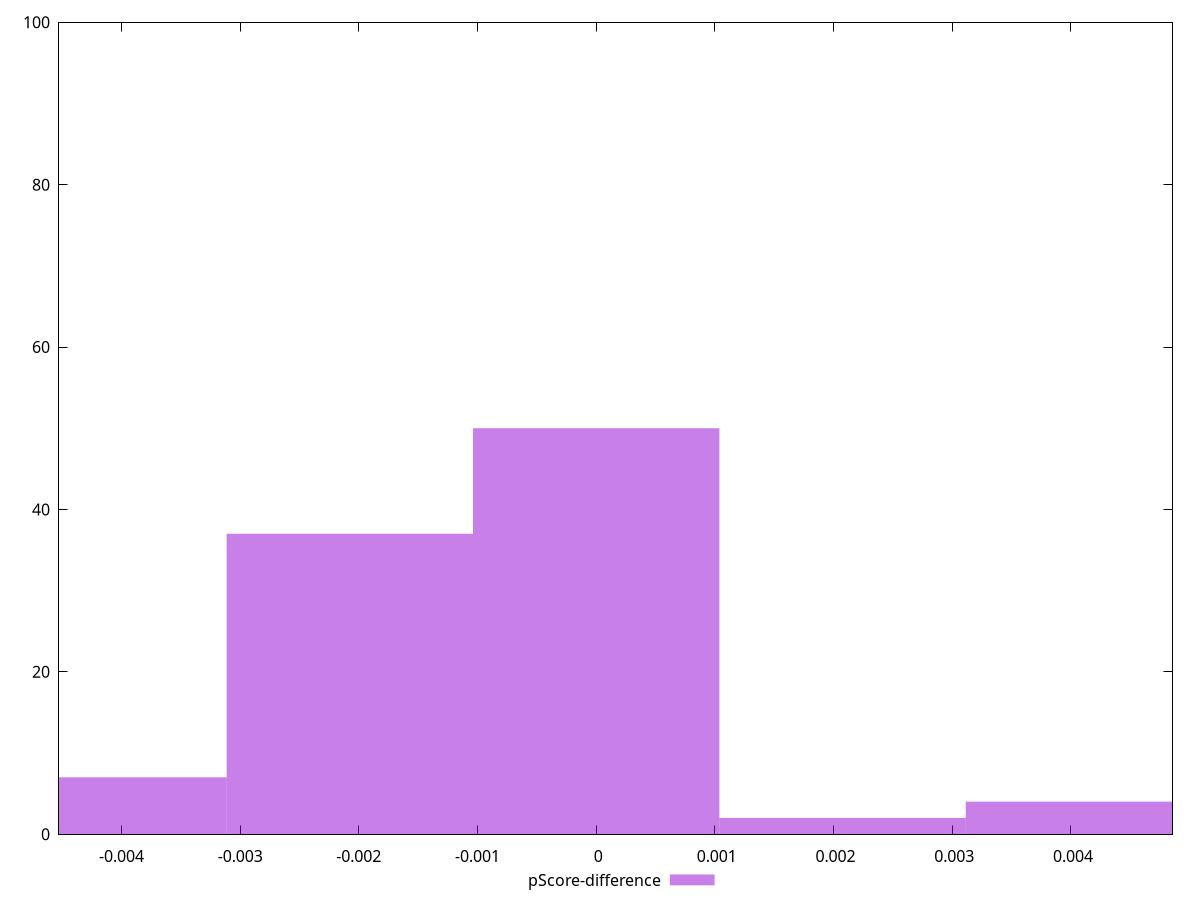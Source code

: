 reset

$pScoreDifference <<EOF
-0.0041521084450875075 7
0 50
-0.0020760542225437537 37
0.0020760542225437537 2
0.0041521084450875075 4
EOF

set key outside below
set boxwidth 0.0020760542225437537
set xrange [-0.004526535494477901:0.004856095439541019]
set yrange [0:100]
set trange [0:100]
set style fill transparent solid 0.5 noborder
set terminal svg size 640, 490 enhanced background rgb 'white'
set output "report_00009_2021-02-08T22-37-41.559Z/max-potential-fid/samples/pages+cached+noadtech+nomedia+nocss/pScore-difference/histogram.svg"

plot $pScoreDifference title "pScore-difference" with boxes

reset
